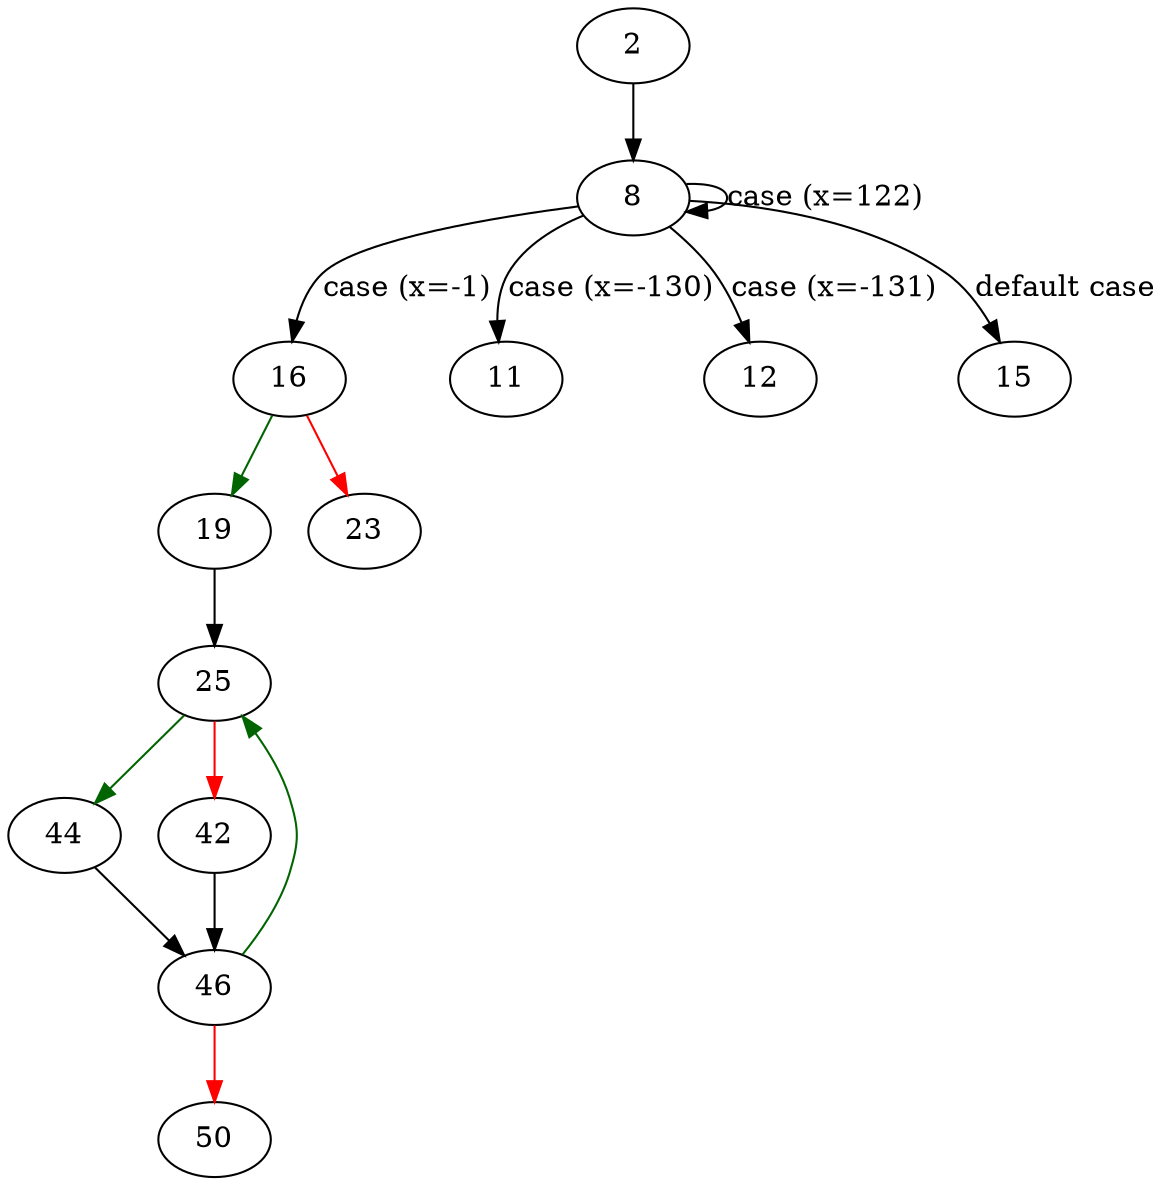 strict digraph "main" {
	// Node definitions.
	2 [entry=true];
	8;
	16;
	11;
	12;
	15;
	19;
	23;
	25;
	44;
	42;
	46;
	50;

	// Edge definitions.
	2 -> 8;
	8 -> 8 [
		cond="case (x=122)"
		label="case (x=122)"
	];
	8 -> 16 [
		cond="case (x=-1)"
		label="case (x=-1)"
	];
	8 -> 11 [
		cond="case (x=-130)"
		label="case (x=-130)"
	];
	8 -> 12 [
		cond="case (x=-131)"
		label="case (x=-131)"
	];
	8 -> 15 [
		cond="default case"
		label="default case"
	];
	16 -> 19 [
		color=darkgreen
		cond=true
	];
	16 -> 23 [
		color=red
		cond=false
	];
	19 -> 25;
	25 -> 44 [
		color=darkgreen
		cond=true
	];
	25 -> 42 [
		color=red
		cond=false
	];
	44 -> 46;
	42 -> 46;
	46 -> 25 [
		color=darkgreen
		cond=true
	];
	46 -> 50 [
		color=red
		cond=false
	];
}